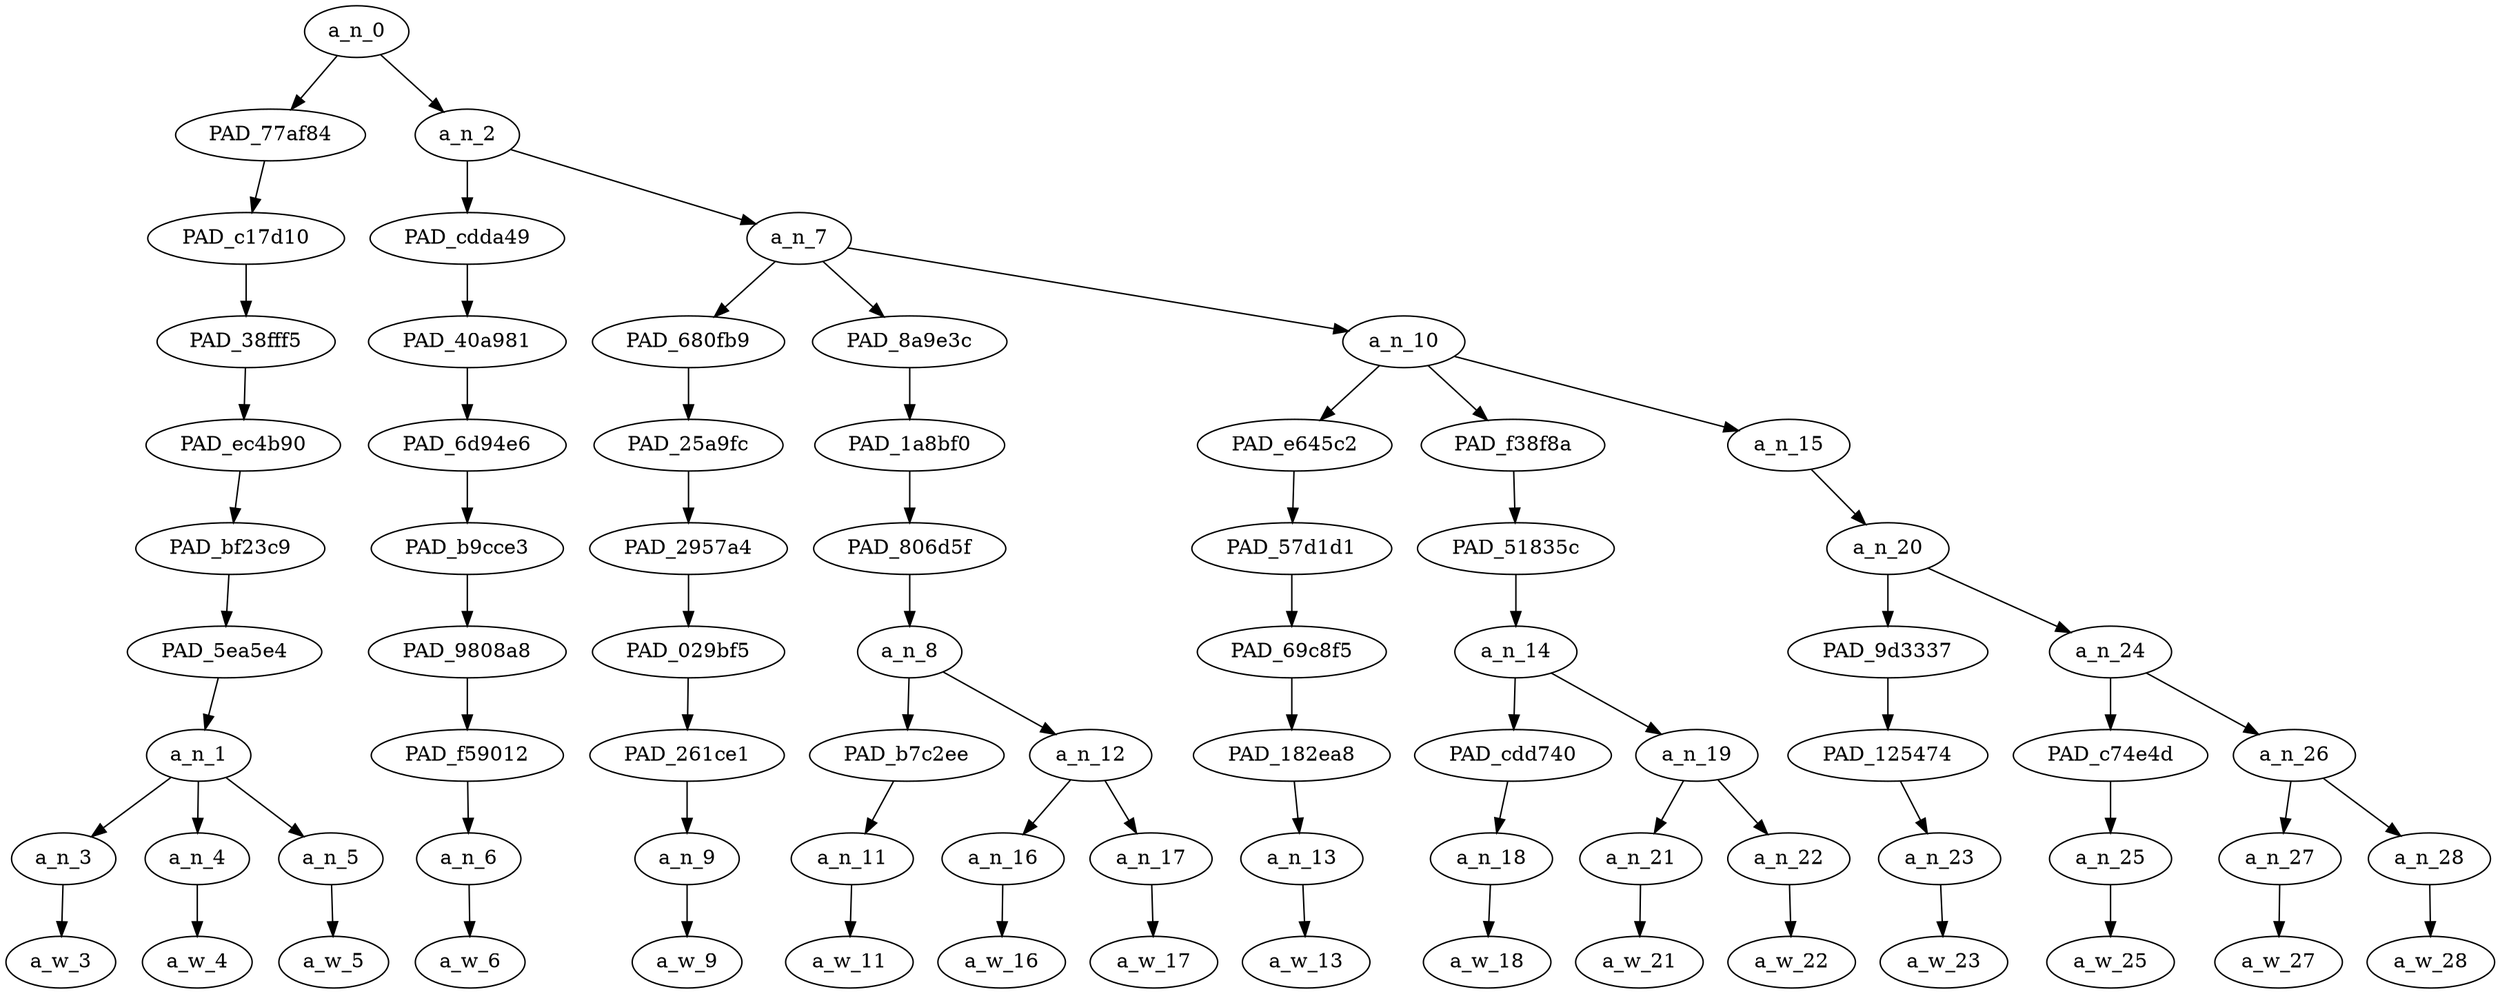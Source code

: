 strict digraph "" {
	a_n_0	[div_dir=1,
		index=0,
		level=9,
		pos="3.0798611111111116,9!",
		text_span="[0, 1, 2, 3, 4, 5, 6, 7, 8, 9, 10, 11, 12, 13, 14, 15]",
		value=0.99999999];
	PAD_77af84	[div_dir=1,
		index=0,
		level=8,
		pos="1.0,8!",
		text_span="[0, 1, 2]",
		value=0.17233258];
	a_n_0 -> PAD_77af84;
	a_n_2	[div_dir=1,
		index=1,
		level=8,
		pos="5.159722222222223,8!",
		text_span="[3, 4, 5, 6, 7, 8, 9, 10, 11, 12, 13, 14, 15]",
		value=0.82718883];
	a_n_0 -> a_n_2;
	PAD_c17d10	[div_dir=1,
		index=0,
		level=7,
		pos="1.0,7!",
		text_span="[0, 1, 2]",
		value=0.17233258];
	PAD_77af84 -> PAD_c17d10;
	PAD_38fff5	[div_dir=1,
		index=0,
		level=6,
		pos="1.0,6!",
		text_span="[0, 1, 2]",
		value=0.17233258];
	PAD_c17d10 -> PAD_38fff5;
	PAD_ec4b90	[div_dir=1,
		index=0,
		level=5,
		pos="1.0,5!",
		text_span="[0, 1, 2]",
		value=0.17233258];
	PAD_38fff5 -> PAD_ec4b90;
	PAD_bf23c9	[div_dir=1,
		index=0,
		level=4,
		pos="1.0,4!",
		text_span="[0, 1, 2]",
		value=0.17233258];
	PAD_ec4b90 -> PAD_bf23c9;
	PAD_5ea5e4	[div_dir=1,
		index=0,
		level=3,
		pos="1.0,3!",
		text_span="[0, 1, 2]",
		value=0.17233258];
	PAD_bf23c9 -> PAD_5ea5e4;
	a_n_1	[div_dir=1,
		index=0,
		level=2,
		pos="1.0,2!",
		text_span="[0, 1, 2]",
		value=0.17233258];
	PAD_5ea5e4 -> a_n_1;
	a_n_3	[div_dir=-1,
		index=0,
		level=1,
		pos="0.0,1!",
		text_span="[0]",
		value=0.05461949];
	a_n_1 -> a_n_3;
	a_n_4	[div_dir=1,
		index=1,
		level=1,
		pos="1.0,1!",
		text_span="[1]",
		value=0.05818589];
	a_n_1 -> a_n_4;
	a_n_5	[div_dir=-1,
		index=2,
		level=1,
		pos="2.0,1!",
		text_span="[2]",
		value=0.05928371];
	a_n_1 -> a_n_5;
	a_w_3	[div_dir=0,
		index=0,
		level=0,
		pos="0,0!",
		text_span="[0]",
		value=me];
	a_n_3 -> a_w_3;
	a_w_4	[div_dir=0,
		index=1,
		level=0,
		pos="1,0!",
		text_span="[1]",
		value=and];
	a_n_4 -> a_w_4;
	a_w_5	[div_dir=0,
		index=2,
		level=0,
		pos="2,0!",
		text_span="[2]",
		value=kylie];
	a_n_5 -> a_w_5;
	PAD_cdda49	[div_dir=1,
		index=1,
		level=7,
		pos="3.0,7!",
		text_span="[3]",
		value=0.05614200];
	a_n_2 -> PAD_cdda49;
	a_n_7	[div_dir=1,
		index=2,
		level=7,
		pos="7.3194444444444455,7!",
		text_span="[4, 5, 6, 7, 8, 9, 10, 11, 12, 13, 14, 15]",
		value=0.77063214];
	a_n_2 -> a_n_7;
	PAD_40a981	[div_dir=1,
		index=1,
		level=6,
		pos="3.0,6!",
		text_span="[3]",
		value=0.05614200];
	PAD_cdda49 -> PAD_40a981;
	PAD_6d94e6	[div_dir=1,
		index=1,
		level=5,
		pos="3.0,5!",
		text_span="[3]",
		value=0.05614200];
	PAD_40a981 -> PAD_6d94e6;
	PAD_b9cce3	[div_dir=1,
		index=1,
		level=4,
		pos="3.0,4!",
		text_span="[3]",
		value=0.05614200];
	PAD_6d94e6 -> PAD_b9cce3;
	PAD_9808a8	[div_dir=1,
		index=1,
		level=3,
		pos="3.0,3!",
		text_span="[3]",
		value=0.05614200];
	PAD_b9cce3 -> PAD_9808a8;
	PAD_f59012	[div_dir=1,
		index=1,
		level=2,
		pos="3.0,2!",
		text_span="[3]",
		value=0.05614200];
	PAD_9808a8 -> PAD_f59012;
	a_n_6	[div_dir=1,
		index=3,
		level=1,
		pos="3.0,1!",
		text_span="[3]",
		value=0.05614200];
	PAD_f59012 -> a_n_6;
	a_w_6	[div_dir=0,
		index=3,
		level=0,
		pos="3,0!",
		text_span="[3]",
		value=are];
	a_n_6 -> a_w_6;
	PAD_680fb9	[div_dir=1,
		index=3,
		level=6,
		pos="7.0,6!",
		text_span="[7]",
		value=0.04560555];
	a_n_7 -> PAD_680fb9;
	PAD_8a9e3c	[div_dir=-1,
		index=2,
		level=6,
		pos="4.75,6!",
		text_span="[4, 5, 6]",
		value=0.32281298];
	a_n_7 -> PAD_8a9e3c;
	a_n_10	[div_dir=1,
		index=4,
		level=6,
		pos="10.208333333333334,6!",
		text_span="[8, 9, 10, 11, 12, 13, 14, 15]",
		value=0.40178578];
	a_n_7 -> a_n_10;
	PAD_25a9fc	[div_dir=1,
		index=3,
		level=5,
		pos="7.0,5!",
		text_span="[7]",
		value=0.04560555];
	PAD_680fb9 -> PAD_25a9fc;
	PAD_2957a4	[div_dir=1,
		index=3,
		level=4,
		pos="7.0,4!",
		text_span="[7]",
		value=0.04560555];
	PAD_25a9fc -> PAD_2957a4;
	PAD_029bf5	[div_dir=1,
		index=3,
		level=3,
		pos="7.0,3!",
		text_span="[7]",
		value=0.04560555];
	PAD_2957a4 -> PAD_029bf5;
	PAD_261ce1	[div_dir=1,
		index=4,
		level=2,
		pos="7.0,2!",
		text_span="[7]",
		value=0.04560555];
	PAD_029bf5 -> PAD_261ce1;
	a_n_9	[div_dir=1,
		index=7,
		level=1,
		pos="7.0,1!",
		text_span="[7]",
		value=0.04560555];
	PAD_261ce1 -> a_n_9;
	a_w_9	[div_dir=0,
		index=7,
		level=0,
		pos="7,0!",
		text_span="[7]",
		value=and1];
	a_n_9 -> a_w_9;
	PAD_1a8bf0	[div_dir=-1,
		index=2,
		level=5,
		pos="4.75,5!",
		text_span="[4, 5, 6]",
		value=0.32281298];
	PAD_8a9e3c -> PAD_1a8bf0;
	PAD_806d5f	[div_dir=-1,
		index=2,
		level=4,
		pos="4.75,4!",
		text_span="[4, 5, 6]",
		value=0.32281298];
	PAD_1a8bf0 -> PAD_806d5f;
	a_n_8	[div_dir=-1,
		index=2,
		level=3,
		pos="4.75,3!",
		text_span="[4, 5, 6]",
		value=0.32281298];
	PAD_806d5f -> a_n_8;
	PAD_b7c2ee	[div_dir=1,
		index=2,
		level=2,
		pos="4.0,2!",
		text_span="[4]",
		value=0.09432824];
	a_n_8 -> PAD_b7c2ee;
	a_n_12	[div_dir=-1,
		index=3,
		level=2,
		pos="5.5,2!",
		text_span="[5, 6]",
		value=0.22838904];
	a_n_8 -> a_n_12;
	a_n_11	[div_dir=1,
		index=4,
		level=1,
		pos="4.0,1!",
		text_span="[4]",
		value=0.09432824];
	PAD_b7c2ee -> a_n_11;
	a_w_11	[div_dir=0,
		index=4,
		level=0,
		pos="4,0!",
		text_span="[4]",
		value=drinking];
	a_n_11 -> a_w_11;
	a_n_16	[div_dir=1,
		index=5,
		level=1,
		pos="5.0,1!",
		text_span="[5]",
		value=0.10331760];
	a_n_12 -> a_n_16;
	a_n_17	[div_dir=-1,
		index=6,
		level=1,
		pos="6.0,1!",
		text_span="[6]",
		value=0.12469170];
	a_n_12 -> a_n_17;
	a_w_16	[div_dir=0,
		index=5,
		level=0,
		pos="5,0!",
		text_span="[5]",
		value=white];
	a_n_16 -> a_w_16;
	a_w_17	[div_dir=0,
		index=6,
		level=0,
		pos="6,0!",
		text_span="[6]",
		value=claws];
	a_n_17 -> a_w_17;
	PAD_e645c2	[div_dir=1,
		index=4,
		level=5,
		pos="8.0,5!",
		text_span="[8]",
		value=0.04595830];
	a_n_10 -> PAD_e645c2;
	PAD_f38f8a	[div_dir=1,
		index=5,
		level=5,
		pos="9.75,5!",
		text_span="[9, 10, 11]",
		value=0.14792912];
	a_n_10 -> PAD_f38f8a;
	a_n_15	[div_dir=1,
		index=6,
		level=5,
		pos="12.875,5!",
		text_span="[12, 13, 14, 15]",
		value=0.20741984];
	a_n_10 -> a_n_15;
	PAD_57d1d1	[div_dir=1,
		index=4,
		level=4,
		pos="8.0,4!",
		text_span="[8]",
		value=0.04595830];
	PAD_e645c2 -> PAD_57d1d1;
	PAD_69c8f5	[div_dir=1,
		index=4,
		level=3,
		pos="8.0,3!",
		text_span="[8]",
		value=0.04595830];
	PAD_57d1d1 -> PAD_69c8f5;
	PAD_182ea8	[div_dir=1,
		index=5,
		level=2,
		pos="8.0,2!",
		text_span="[8]",
		value=0.04595830];
	PAD_69c8f5 -> PAD_182ea8;
	a_n_13	[div_dir=1,
		index=8,
		level=1,
		pos="8.0,1!",
		text_span="[8]",
		value=0.04595830];
	PAD_182ea8 -> a_n_13;
	a_w_13	[div_dir=0,
		index=8,
		level=0,
		pos="8,0!",
		text_span="[8]",
		value=sitting];
	a_n_13 -> a_w_13;
	PAD_51835c	[div_dir=1,
		index=5,
		level=4,
		pos="9.75,4!",
		text_span="[9, 10, 11]",
		value=0.14792912];
	PAD_f38f8a -> PAD_51835c;
	a_n_14	[div_dir=1,
		index=5,
		level=3,
		pos="9.75,3!",
		text_span="[9, 10, 11]",
		value=0.14792912];
	PAD_51835c -> a_n_14;
	PAD_cdd740	[div_dir=1,
		index=6,
		level=2,
		pos="9.0,2!",
		text_span="[9]",
		value=0.03927015];
	a_n_14 -> PAD_cdd740;
	a_n_19	[div_dir=1,
		index=7,
		level=2,
		pos="10.5,2!",
		text_span="[10, 11]",
		value=0.10821560];
	a_n_14 -> a_n_19;
	a_n_18	[div_dir=1,
		index=9,
		level=1,
		pos="9.0,1!",
		text_span="[9]",
		value=0.03927015];
	PAD_cdd740 -> a_n_18;
	a_w_18	[div_dir=0,
		index=9,
		level=0,
		pos="9,0!",
		text_span="[9]",
		value=in];
	a_n_18 -> a_w_18;
	a_n_21	[div_dir=1,
		index=10,
		level=1,
		pos="10.0,1!",
		text_span="[10]",
		value=0.04787672];
	a_n_19 -> a_n_21;
	a_n_22	[div_dir=1,
		index=11,
		level=1,
		pos="11.0,1!",
		text_span="[11]",
		value=0.05995128];
	a_n_19 -> a_n_22;
	a_w_21	[div_dir=0,
		index=10,
		level=0,
		pos="10,0!",
		text_span="[10]",
		value=her];
	a_n_21 -> a_w_21;
	a_w_22	[div_dir=0,
		index=11,
		level=0,
		pos="11,0!",
		text_span="[11]",
		value=closet];
	a_n_22 -> a_w_22;
	a_n_20	[div_dir=1,
		index=6,
		level=4,
		pos="12.875,4!",
		text_span="[12, 13, 14, 15]",
		value=0.20715336];
	a_n_15 -> a_n_20;
	PAD_9d3337	[div_dir=-1,
		index=6,
		level=3,
		pos="12.0,3!",
		text_span="[12]",
		value=0.04963896];
	a_n_20 -> PAD_9d3337;
	a_n_24	[div_dir=1,
		index=7,
		level=3,
		pos="13.75,3!",
		text_span="[13, 14, 15]",
		value=0.15724791];
	a_n_20 -> a_n_24;
	PAD_125474	[div_dir=-1,
		index=8,
		level=2,
		pos="12.0,2!",
		text_span="[12]",
		value=0.04963896];
	PAD_9d3337 -> PAD_125474;
	a_n_23	[div_dir=-1,
		index=12,
		level=1,
		pos="12.0,1!",
		text_span="[12]",
		value=0.04963896];
	PAD_125474 -> a_n_23;
	a_w_23	[div_dir=0,
		index=12,
		level=0,
		pos="12,0!",
		text_span="[12]",
		value=listening];
	a_n_23 -> a_w_23;
	PAD_c74e4d	[div_dir=1,
		index=9,
		level=2,
		pos="13.0,2!",
		text_span="[13]",
		value=0.03927194];
	a_n_24 -> PAD_c74e4d;
	a_n_26	[div_dir=1,
		index=10,
		level=2,
		pos="14.5,2!",
		text_span="[14, 15]",
		value=0.11765211];
	a_n_24 -> a_n_26;
	a_n_25	[div_dir=1,
		index=13,
		level=1,
		pos="13.0,1!",
		text_span="[13]",
		value=0.03927194];
	PAD_c74e4d -> a_n_25;
	a_w_25	[div_dir=0,
		index=13,
		level=0,
		pos="13,0!",
		text_span="[13]",
		value=to];
	a_n_25 -> a_w_25;
	a_n_27	[div_dir=-1,
		index=14,
		level=1,
		pos="14.0,1!",
		text_span="[14]",
		value=0.05328475];
	a_n_26 -> a_n_27;
	a_n_28	[div_dir=1,
		index=15,
		level=1,
		pos="15.0,1!",
		text_span="[15]",
		value=0.06412092];
	a_n_26 -> a_n_28;
	a_w_27	[div_dir=0,
		index=14,
		level=0,
		pos="14,0!",
		text_span="[14]",
		value=love];
	a_n_27 -> a_w_27;
	a_w_28	[div_dir=0,
		index=15,
		level=0,
		pos="15,0!",
		text_span="[15]",
		value=songs];
	a_n_28 -> a_w_28;
}
